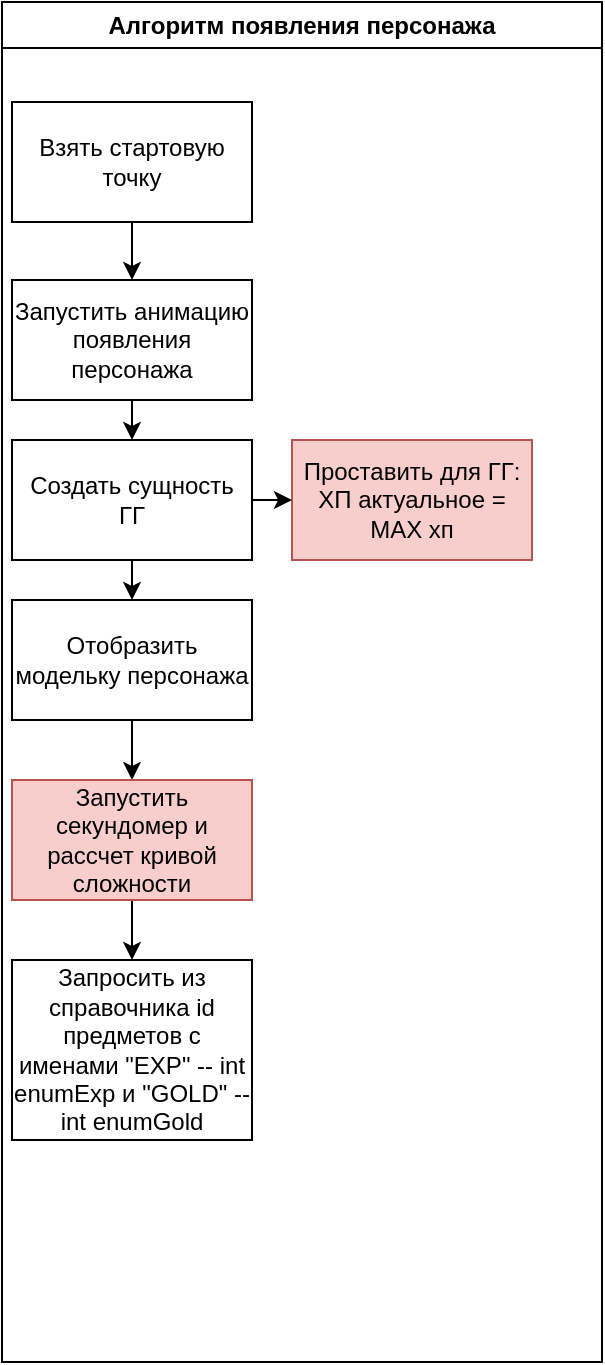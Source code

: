 <mxfile version="22.1.16" type="device">
  <diagram name="Страница — 1" id="R87gwawpsRX5DZW33Yvw">
    <mxGraphModel dx="6207" dy="59" grid="1" gridSize="10" guides="1" tooltips="1" connect="1" arrows="1" fold="1" page="1" pageScale="1" pageWidth="827" pageHeight="1169" math="0" shadow="0">
      <root>
        <mxCell id="0" />
        <mxCell id="1" parent="0" />
        <mxCell id="I8_YqKPrPAklGVPkxECB-142" value="Алгоритм появления персонажа" style="swimlane;whiteSpace=wrap;html=1;" vertex="1" parent="1">
          <mxGeometry x="-3710" y="1230" width="300" height="680" as="geometry">
            <mxRectangle x="-4070" y="1290" width="230" height="30" as="alternateBounds" />
          </mxGeometry>
        </mxCell>
        <mxCell id="I8_YqKPrPAklGVPkxECB-143" style="edgeStyle=orthogonalEdgeStyle;rounded=0;orthogonalLoop=1;jettySize=auto;html=1;exitX=0.5;exitY=1;exitDx=0;exitDy=0;entryX=0.5;entryY=0;entryDx=0;entryDy=0;" edge="1" parent="I8_YqKPrPAklGVPkxECB-142" source="I8_YqKPrPAklGVPkxECB-144" target="I8_YqKPrPAklGVPkxECB-152">
          <mxGeometry relative="1" as="geometry">
            <mxPoint x="65" y="229" as="targetPoint" />
          </mxGeometry>
        </mxCell>
        <mxCell id="I8_YqKPrPAklGVPkxECB-144" value="Запустить анимацию появления персонажа" style="rounded=0;whiteSpace=wrap;html=1;" vertex="1" parent="I8_YqKPrPAklGVPkxECB-142">
          <mxGeometry x="5" y="139" width="120" height="60" as="geometry" />
        </mxCell>
        <mxCell id="I8_YqKPrPAklGVPkxECB-145" style="edgeStyle=orthogonalEdgeStyle;rounded=0;orthogonalLoop=1;jettySize=auto;html=1;exitX=0.5;exitY=1;exitDx=0;exitDy=0;" edge="1" parent="I8_YqKPrPAklGVPkxECB-142" source="I8_YqKPrPAklGVPkxECB-146" target="I8_YqKPrPAklGVPkxECB-149">
          <mxGeometry relative="1" as="geometry" />
        </mxCell>
        <mxCell id="I8_YqKPrPAklGVPkxECB-146" value="Отобразить модельку персонажа" style="rounded=0;whiteSpace=wrap;html=1;" vertex="1" parent="I8_YqKPrPAklGVPkxECB-142">
          <mxGeometry x="5" y="299" width="120" height="60" as="geometry" />
        </mxCell>
        <mxCell id="I8_YqKPrPAklGVPkxECB-147" value="Проставить для ГГ:&lt;br&gt;ХП актуальное = МАХ хп" style="rounded=0;whiteSpace=wrap;html=1;fillColor=#f8cecc;strokeColor=#b85450;" vertex="1" parent="I8_YqKPrPAklGVPkxECB-142">
          <mxGeometry x="145" y="219" width="120" height="60" as="geometry" />
        </mxCell>
        <mxCell id="I8_YqKPrPAklGVPkxECB-148" style="edgeStyle=orthogonalEdgeStyle;rounded=0;orthogonalLoop=1;jettySize=auto;html=1;exitX=0.5;exitY=1;exitDx=0;exitDy=0;entryX=0.5;entryY=0;entryDx=0;entryDy=0;" edge="1" parent="I8_YqKPrPAklGVPkxECB-142" source="I8_YqKPrPAklGVPkxECB-149" target="I8_YqKPrPAklGVPkxECB-153">
          <mxGeometry relative="1" as="geometry" />
        </mxCell>
        <mxCell id="I8_YqKPrPAklGVPkxECB-149" value="Запустить секундомер и рассчет кривой сложности" style="rounded=0;whiteSpace=wrap;html=1;fillColor=#f8cecc;strokeColor=#b85450;" vertex="1" parent="I8_YqKPrPAklGVPkxECB-142">
          <mxGeometry x="5" y="389" width="120" height="60" as="geometry" />
        </mxCell>
        <mxCell id="I8_YqKPrPAklGVPkxECB-150" style="edgeStyle=orthogonalEdgeStyle;rounded=0;orthogonalLoop=1;jettySize=auto;html=1;exitX=0.5;exitY=1;exitDx=0;exitDy=0;entryX=0.5;entryY=0;entryDx=0;entryDy=0;" edge="1" parent="I8_YqKPrPAklGVPkxECB-142" source="I8_YqKPrPAklGVPkxECB-152" target="I8_YqKPrPAklGVPkxECB-146">
          <mxGeometry relative="1" as="geometry" />
        </mxCell>
        <mxCell id="I8_YqKPrPAklGVPkxECB-151" style="edgeStyle=orthogonalEdgeStyle;rounded=0;orthogonalLoop=1;jettySize=auto;html=1;exitX=1;exitY=0.5;exitDx=0;exitDy=0;entryX=0;entryY=0.5;entryDx=0;entryDy=0;" edge="1" parent="I8_YqKPrPAklGVPkxECB-142" source="I8_YqKPrPAklGVPkxECB-152" target="I8_YqKPrPAklGVPkxECB-147">
          <mxGeometry relative="1" as="geometry" />
        </mxCell>
        <mxCell id="I8_YqKPrPAklGVPkxECB-152" value="Создать сущность ГГ" style="rounded=0;whiteSpace=wrap;html=1;" vertex="1" parent="I8_YqKPrPAklGVPkxECB-142">
          <mxGeometry x="5" y="219" width="120" height="60" as="geometry" />
        </mxCell>
        <mxCell id="I8_YqKPrPAklGVPkxECB-153" value="Запросить из справочника id предметов с именами&amp;nbsp;&quot;EXP&quot; -- int enumExp и &quot;GOLD&quot; -- int enumGold" style="rounded=0;whiteSpace=wrap;html=1;" vertex="1" parent="I8_YqKPrPAklGVPkxECB-142">
          <mxGeometry x="5" y="479" width="120" height="90" as="geometry" />
        </mxCell>
        <mxCell id="I8_YqKPrPAklGVPkxECB-154" style="edgeStyle=orthogonalEdgeStyle;rounded=0;orthogonalLoop=1;jettySize=auto;html=1;exitX=0.5;exitY=1;exitDx=0;exitDy=0;entryX=0.5;entryY=0;entryDx=0;entryDy=0;" edge="1" parent="I8_YqKPrPAklGVPkxECB-142" source="I8_YqKPrPAklGVPkxECB-155" target="I8_YqKPrPAklGVPkxECB-144">
          <mxGeometry relative="1" as="geometry" />
        </mxCell>
        <mxCell id="I8_YqKPrPAklGVPkxECB-155" value="Взять стартовую точку" style="rounded=0;whiteSpace=wrap;html=1;" vertex="1" parent="I8_YqKPrPAklGVPkxECB-142">
          <mxGeometry x="5" y="50" width="120" height="60" as="geometry" />
        </mxCell>
      </root>
    </mxGraphModel>
  </diagram>
</mxfile>
